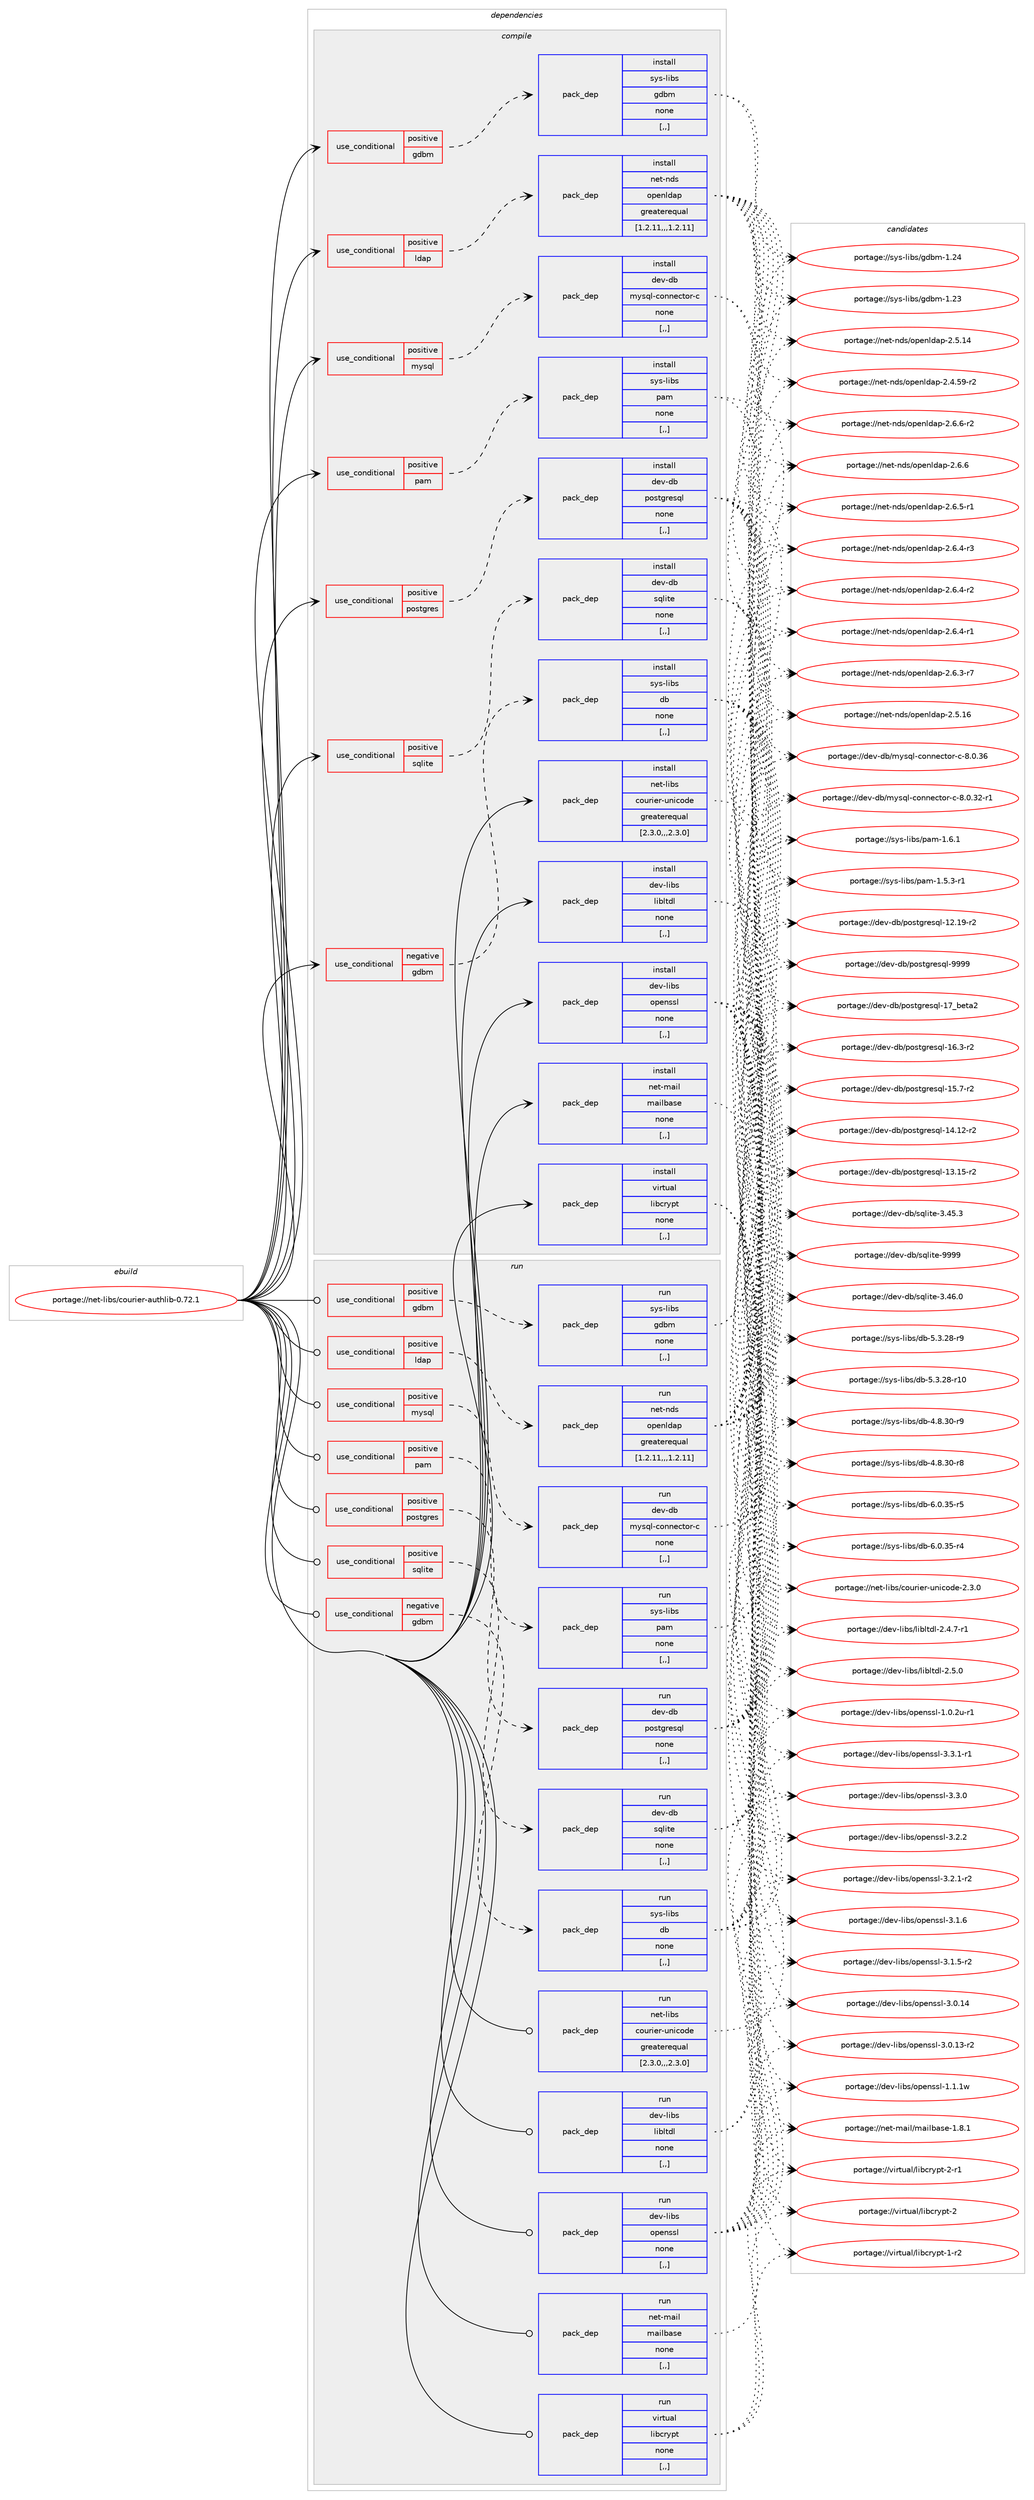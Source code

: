 digraph prolog {

# *************
# Graph options
# *************

newrank=true;
concentrate=true;
compound=true;
graph [rankdir=LR,fontname=Helvetica,fontsize=10,ranksep=1.5];#, ranksep=2.5, nodesep=0.2];
edge  [arrowhead=vee];
node  [fontname=Helvetica,fontsize=10];

# **********
# The ebuild
# **********

subgraph cluster_leftcol {
color=gray;
label=<<i>ebuild</i>>;
id [label="portage://net-libs/courier-authlib-0.72.1", color=red, width=4, href="../net-libs/courier-authlib-0.72.1.svg"];
}

# ****************
# The dependencies
# ****************

subgraph cluster_midcol {
color=gray;
label=<<i>dependencies</i>>;
subgraph cluster_compile {
fillcolor="#eeeeee";
style=filled;
label=<<i>compile</i>>;
subgraph cond93200 {
dependency357745 [label=<<TABLE BORDER="0" CELLBORDER="1" CELLSPACING="0" CELLPADDING="4"><TR><TD ROWSPAN="3" CELLPADDING="10">use_conditional</TD></TR><TR><TD>negative</TD></TR><TR><TD>gdbm</TD></TR></TABLE>>, shape=none, color=red];
subgraph pack261904 {
dependency357746 [label=<<TABLE BORDER="0" CELLBORDER="1" CELLSPACING="0" CELLPADDING="4" WIDTH="220"><TR><TD ROWSPAN="6" CELLPADDING="30">pack_dep</TD></TR><TR><TD WIDTH="110">install</TD></TR><TR><TD>sys-libs</TD></TR><TR><TD>db</TD></TR><TR><TD>none</TD></TR><TR><TD>[,,]</TD></TR></TABLE>>, shape=none, color=blue];
}
dependency357745:e -> dependency357746:w [weight=20,style="dashed",arrowhead="vee"];
}
id:e -> dependency357745:w [weight=20,style="solid",arrowhead="vee"];
subgraph cond93201 {
dependency357747 [label=<<TABLE BORDER="0" CELLBORDER="1" CELLSPACING="0" CELLPADDING="4"><TR><TD ROWSPAN="3" CELLPADDING="10">use_conditional</TD></TR><TR><TD>positive</TD></TR><TR><TD>gdbm</TD></TR></TABLE>>, shape=none, color=red];
subgraph pack261905 {
dependency357748 [label=<<TABLE BORDER="0" CELLBORDER="1" CELLSPACING="0" CELLPADDING="4" WIDTH="220"><TR><TD ROWSPAN="6" CELLPADDING="30">pack_dep</TD></TR><TR><TD WIDTH="110">install</TD></TR><TR><TD>sys-libs</TD></TR><TR><TD>gdbm</TD></TR><TR><TD>none</TD></TR><TR><TD>[,,]</TD></TR></TABLE>>, shape=none, color=blue];
}
dependency357747:e -> dependency357748:w [weight=20,style="dashed",arrowhead="vee"];
}
id:e -> dependency357747:w [weight=20,style="solid",arrowhead="vee"];
subgraph cond93202 {
dependency357749 [label=<<TABLE BORDER="0" CELLBORDER="1" CELLSPACING="0" CELLPADDING="4"><TR><TD ROWSPAN="3" CELLPADDING="10">use_conditional</TD></TR><TR><TD>positive</TD></TR><TR><TD>ldap</TD></TR></TABLE>>, shape=none, color=red];
subgraph pack261906 {
dependency357750 [label=<<TABLE BORDER="0" CELLBORDER="1" CELLSPACING="0" CELLPADDING="4" WIDTH="220"><TR><TD ROWSPAN="6" CELLPADDING="30">pack_dep</TD></TR><TR><TD WIDTH="110">install</TD></TR><TR><TD>net-nds</TD></TR><TR><TD>openldap</TD></TR><TR><TD>greaterequal</TD></TR><TR><TD>[1.2.11,,,1.2.11]</TD></TR></TABLE>>, shape=none, color=blue];
}
dependency357749:e -> dependency357750:w [weight=20,style="dashed",arrowhead="vee"];
}
id:e -> dependency357749:w [weight=20,style="solid",arrowhead="vee"];
subgraph cond93203 {
dependency357751 [label=<<TABLE BORDER="0" CELLBORDER="1" CELLSPACING="0" CELLPADDING="4"><TR><TD ROWSPAN="3" CELLPADDING="10">use_conditional</TD></TR><TR><TD>positive</TD></TR><TR><TD>mysql</TD></TR></TABLE>>, shape=none, color=red];
subgraph pack261907 {
dependency357752 [label=<<TABLE BORDER="0" CELLBORDER="1" CELLSPACING="0" CELLPADDING="4" WIDTH="220"><TR><TD ROWSPAN="6" CELLPADDING="30">pack_dep</TD></TR><TR><TD WIDTH="110">install</TD></TR><TR><TD>dev-db</TD></TR><TR><TD>mysql-connector-c</TD></TR><TR><TD>none</TD></TR><TR><TD>[,,]</TD></TR></TABLE>>, shape=none, color=blue];
}
dependency357751:e -> dependency357752:w [weight=20,style="dashed",arrowhead="vee"];
}
id:e -> dependency357751:w [weight=20,style="solid",arrowhead="vee"];
subgraph cond93204 {
dependency357753 [label=<<TABLE BORDER="0" CELLBORDER="1" CELLSPACING="0" CELLPADDING="4"><TR><TD ROWSPAN="3" CELLPADDING="10">use_conditional</TD></TR><TR><TD>positive</TD></TR><TR><TD>pam</TD></TR></TABLE>>, shape=none, color=red];
subgraph pack261908 {
dependency357754 [label=<<TABLE BORDER="0" CELLBORDER="1" CELLSPACING="0" CELLPADDING="4" WIDTH="220"><TR><TD ROWSPAN="6" CELLPADDING="30">pack_dep</TD></TR><TR><TD WIDTH="110">install</TD></TR><TR><TD>sys-libs</TD></TR><TR><TD>pam</TD></TR><TR><TD>none</TD></TR><TR><TD>[,,]</TD></TR></TABLE>>, shape=none, color=blue];
}
dependency357753:e -> dependency357754:w [weight=20,style="dashed",arrowhead="vee"];
}
id:e -> dependency357753:w [weight=20,style="solid",arrowhead="vee"];
subgraph cond93205 {
dependency357755 [label=<<TABLE BORDER="0" CELLBORDER="1" CELLSPACING="0" CELLPADDING="4"><TR><TD ROWSPAN="3" CELLPADDING="10">use_conditional</TD></TR><TR><TD>positive</TD></TR><TR><TD>postgres</TD></TR></TABLE>>, shape=none, color=red];
subgraph pack261909 {
dependency357756 [label=<<TABLE BORDER="0" CELLBORDER="1" CELLSPACING="0" CELLPADDING="4" WIDTH="220"><TR><TD ROWSPAN="6" CELLPADDING="30">pack_dep</TD></TR><TR><TD WIDTH="110">install</TD></TR><TR><TD>dev-db</TD></TR><TR><TD>postgresql</TD></TR><TR><TD>none</TD></TR><TR><TD>[,,]</TD></TR></TABLE>>, shape=none, color=blue];
}
dependency357755:e -> dependency357756:w [weight=20,style="dashed",arrowhead="vee"];
}
id:e -> dependency357755:w [weight=20,style="solid",arrowhead="vee"];
subgraph cond93206 {
dependency357757 [label=<<TABLE BORDER="0" CELLBORDER="1" CELLSPACING="0" CELLPADDING="4"><TR><TD ROWSPAN="3" CELLPADDING="10">use_conditional</TD></TR><TR><TD>positive</TD></TR><TR><TD>sqlite</TD></TR></TABLE>>, shape=none, color=red];
subgraph pack261910 {
dependency357758 [label=<<TABLE BORDER="0" CELLBORDER="1" CELLSPACING="0" CELLPADDING="4" WIDTH="220"><TR><TD ROWSPAN="6" CELLPADDING="30">pack_dep</TD></TR><TR><TD WIDTH="110">install</TD></TR><TR><TD>dev-db</TD></TR><TR><TD>sqlite</TD></TR><TR><TD>none</TD></TR><TR><TD>[,,]</TD></TR></TABLE>>, shape=none, color=blue];
}
dependency357757:e -> dependency357758:w [weight=20,style="dashed",arrowhead="vee"];
}
id:e -> dependency357757:w [weight=20,style="solid",arrowhead="vee"];
subgraph pack261911 {
dependency357759 [label=<<TABLE BORDER="0" CELLBORDER="1" CELLSPACING="0" CELLPADDING="4" WIDTH="220"><TR><TD ROWSPAN="6" CELLPADDING="30">pack_dep</TD></TR><TR><TD WIDTH="110">install</TD></TR><TR><TD>dev-libs</TD></TR><TR><TD>libltdl</TD></TR><TR><TD>none</TD></TR><TR><TD>[,,]</TD></TR></TABLE>>, shape=none, color=blue];
}
id:e -> dependency357759:w [weight=20,style="solid",arrowhead="vee"];
subgraph pack261912 {
dependency357760 [label=<<TABLE BORDER="0" CELLBORDER="1" CELLSPACING="0" CELLPADDING="4" WIDTH="220"><TR><TD ROWSPAN="6" CELLPADDING="30">pack_dep</TD></TR><TR><TD WIDTH="110">install</TD></TR><TR><TD>dev-libs</TD></TR><TR><TD>openssl</TD></TR><TR><TD>none</TD></TR><TR><TD>[,,]</TD></TR></TABLE>>, shape=none, color=blue];
}
id:e -> dependency357760:w [weight=20,style="solid",arrowhead="vee"];
subgraph pack261913 {
dependency357761 [label=<<TABLE BORDER="0" CELLBORDER="1" CELLSPACING="0" CELLPADDING="4" WIDTH="220"><TR><TD ROWSPAN="6" CELLPADDING="30">pack_dep</TD></TR><TR><TD WIDTH="110">install</TD></TR><TR><TD>net-libs</TD></TR><TR><TD>courier-unicode</TD></TR><TR><TD>greaterequal</TD></TR><TR><TD>[2.3.0,,,2.3.0]</TD></TR></TABLE>>, shape=none, color=blue];
}
id:e -> dependency357761:w [weight=20,style="solid",arrowhead="vee"];
subgraph pack261914 {
dependency357762 [label=<<TABLE BORDER="0" CELLBORDER="1" CELLSPACING="0" CELLPADDING="4" WIDTH="220"><TR><TD ROWSPAN="6" CELLPADDING="30">pack_dep</TD></TR><TR><TD WIDTH="110">install</TD></TR><TR><TD>net-mail</TD></TR><TR><TD>mailbase</TD></TR><TR><TD>none</TD></TR><TR><TD>[,,]</TD></TR></TABLE>>, shape=none, color=blue];
}
id:e -> dependency357762:w [weight=20,style="solid",arrowhead="vee"];
subgraph pack261915 {
dependency357763 [label=<<TABLE BORDER="0" CELLBORDER="1" CELLSPACING="0" CELLPADDING="4" WIDTH="220"><TR><TD ROWSPAN="6" CELLPADDING="30">pack_dep</TD></TR><TR><TD WIDTH="110">install</TD></TR><TR><TD>virtual</TD></TR><TR><TD>libcrypt</TD></TR><TR><TD>none</TD></TR><TR><TD>[,,]</TD></TR></TABLE>>, shape=none, color=blue];
}
id:e -> dependency357763:w [weight=20,style="solid",arrowhead="vee"];
}
subgraph cluster_compileandrun {
fillcolor="#eeeeee";
style=filled;
label=<<i>compile and run</i>>;
}
subgraph cluster_run {
fillcolor="#eeeeee";
style=filled;
label=<<i>run</i>>;
subgraph cond93207 {
dependency357764 [label=<<TABLE BORDER="0" CELLBORDER="1" CELLSPACING="0" CELLPADDING="4"><TR><TD ROWSPAN="3" CELLPADDING="10">use_conditional</TD></TR><TR><TD>negative</TD></TR><TR><TD>gdbm</TD></TR></TABLE>>, shape=none, color=red];
subgraph pack261916 {
dependency357765 [label=<<TABLE BORDER="0" CELLBORDER="1" CELLSPACING="0" CELLPADDING="4" WIDTH="220"><TR><TD ROWSPAN="6" CELLPADDING="30">pack_dep</TD></TR><TR><TD WIDTH="110">run</TD></TR><TR><TD>sys-libs</TD></TR><TR><TD>db</TD></TR><TR><TD>none</TD></TR><TR><TD>[,,]</TD></TR></TABLE>>, shape=none, color=blue];
}
dependency357764:e -> dependency357765:w [weight=20,style="dashed",arrowhead="vee"];
}
id:e -> dependency357764:w [weight=20,style="solid",arrowhead="odot"];
subgraph cond93208 {
dependency357766 [label=<<TABLE BORDER="0" CELLBORDER="1" CELLSPACING="0" CELLPADDING="4"><TR><TD ROWSPAN="3" CELLPADDING="10">use_conditional</TD></TR><TR><TD>positive</TD></TR><TR><TD>gdbm</TD></TR></TABLE>>, shape=none, color=red];
subgraph pack261917 {
dependency357767 [label=<<TABLE BORDER="0" CELLBORDER="1" CELLSPACING="0" CELLPADDING="4" WIDTH="220"><TR><TD ROWSPAN="6" CELLPADDING="30">pack_dep</TD></TR><TR><TD WIDTH="110">run</TD></TR><TR><TD>sys-libs</TD></TR><TR><TD>gdbm</TD></TR><TR><TD>none</TD></TR><TR><TD>[,,]</TD></TR></TABLE>>, shape=none, color=blue];
}
dependency357766:e -> dependency357767:w [weight=20,style="dashed",arrowhead="vee"];
}
id:e -> dependency357766:w [weight=20,style="solid",arrowhead="odot"];
subgraph cond93209 {
dependency357768 [label=<<TABLE BORDER="0" CELLBORDER="1" CELLSPACING="0" CELLPADDING="4"><TR><TD ROWSPAN="3" CELLPADDING="10">use_conditional</TD></TR><TR><TD>positive</TD></TR><TR><TD>ldap</TD></TR></TABLE>>, shape=none, color=red];
subgraph pack261918 {
dependency357769 [label=<<TABLE BORDER="0" CELLBORDER="1" CELLSPACING="0" CELLPADDING="4" WIDTH="220"><TR><TD ROWSPAN="6" CELLPADDING="30">pack_dep</TD></TR><TR><TD WIDTH="110">run</TD></TR><TR><TD>net-nds</TD></TR><TR><TD>openldap</TD></TR><TR><TD>greaterequal</TD></TR><TR><TD>[1.2.11,,,1.2.11]</TD></TR></TABLE>>, shape=none, color=blue];
}
dependency357768:e -> dependency357769:w [weight=20,style="dashed",arrowhead="vee"];
}
id:e -> dependency357768:w [weight=20,style="solid",arrowhead="odot"];
subgraph cond93210 {
dependency357770 [label=<<TABLE BORDER="0" CELLBORDER="1" CELLSPACING="0" CELLPADDING="4"><TR><TD ROWSPAN="3" CELLPADDING="10">use_conditional</TD></TR><TR><TD>positive</TD></TR><TR><TD>mysql</TD></TR></TABLE>>, shape=none, color=red];
subgraph pack261919 {
dependency357771 [label=<<TABLE BORDER="0" CELLBORDER="1" CELLSPACING="0" CELLPADDING="4" WIDTH="220"><TR><TD ROWSPAN="6" CELLPADDING="30">pack_dep</TD></TR><TR><TD WIDTH="110">run</TD></TR><TR><TD>dev-db</TD></TR><TR><TD>mysql-connector-c</TD></TR><TR><TD>none</TD></TR><TR><TD>[,,]</TD></TR></TABLE>>, shape=none, color=blue];
}
dependency357770:e -> dependency357771:w [weight=20,style="dashed",arrowhead="vee"];
}
id:e -> dependency357770:w [weight=20,style="solid",arrowhead="odot"];
subgraph cond93211 {
dependency357772 [label=<<TABLE BORDER="0" CELLBORDER="1" CELLSPACING="0" CELLPADDING="4"><TR><TD ROWSPAN="3" CELLPADDING="10">use_conditional</TD></TR><TR><TD>positive</TD></TR><TR><TD>pam</TD></TR></TABLE>>, shape=none, color=red];
subgraph pack261920 {
dependency357773 [label=<<TABLE BORDER="0" CELLBORDER="1" CELLSPACING="0" CELLPADDING="4" WIDTH="220"><TR><TD ROWSPAN="6" CELLPADDING="30">pack_dep</TD></TR><TR><TD WIDTH="110">run</TD></TR><TR><TD>sys-libs</TD></TR><TR><TD>pam</TD></TR><TR><TD>none</TD></TR><TR><TD>[,,]</TD></TR></TABLE>>, shape=none, color=blue];
}
dependency357772:e -> dependency357773:w [weight=20,style="dashed",arrowhead="vee"];
}
id:e -> dependency357772:w [weight=20,style="solid",arrowhead="odot"];
subgraph cond93212 {
dependency357774 [label=<<TABLE BORDER="0" CELLBORDER="1" CELLSPACING="0" CELLPADDING="4"><TR><TD ROWSPAN="3" CELLPADDING="10">use_conditional</TD></TR><TR><TD>positive</TD></TR><TR><TD>postgres</TD></TR></TABLE>>, shape=none, color=red];
subgraph pack261921 {
dependency357775 [label=<<TABLE BORDER="0" CELLBORDER="1" CELLSPACING="0" CELLPADDING="4" WIDTH="220"><TR><TD ROWSPAN="6" CELLPADDING="30">pack_dep</TD></TR><TR><TD WIDTH="110">run</TD></TR><TR><TD>dev-db</TD></TR><TR><TD>postgresql</TD></TR><TR><TD>none</TD></TR><TR><TD>[,,]</TD></TR></TABLE>>, shape=none, color=blue];
}
dependency357774:e -> dependency357775:w [weight=20,style="dashed",arrowhead="vee"];
}
id:e -> dependency357774:w [weight=20,style="solid",arrowhead="odot"];
subgraph cond93213 {
dependency357776 [label=<<TABLE BORDER="0" CELLBORDER="1" CELLSPACING="0" CELLPADDING="4"><TR><TD ROWSPAN="3" CELLPADDING="10">use_conditional</TD></TR><TR><TD>positive</TD></TR><TR><TD>sqlite</TD></TR></TABLE>>, shape=none, color=red];
subgraph pack261922 {
dependency357777 [label=<<TABLE BORDER="0" CELLBORDER="1" CELLSPACING="0" CELLPADDING="4" WIDTH="220"><TR><TD ROWSPAN="6" CELLPADDING="30">pack_dep</TD></TR><TR><TD WIDTH="110">run</TD></TR><TR><TD>dev-db</TD></TR><TR><TD>sqlite</TD></TR><TR><TD>none</TD></TR><TR><TD>[,,]</TD></TR></TABLE>>, shape=none, color=blue];
}
dependency357776:e -> dependency357777:w [weight=20,style="dashed",arrowhead="vee"];
}
id:e -> dependency357776:w [weight=20,style="solid",arrowhead="odot"];
subgraph pack261923 {
dependency357778 [label=<<TABLE BORDER="0" CELLBORDER="1" CELLSPACING="0" CELLPADDING="4" WIDTH="220"><TR><TD ROWSPAN="6" CELLPADDING="30">pack_dep</TD></TR><TR><TD WIDTH="110">run</TD></TR><TR><TD>dev-libs</TD></TR><TR><TD>libltdl</TD></TR><TR><TD>none</TD></TR><TR><TD>[,,]</TD></TR></TABLE>>, shape=none, color=blue];
}
id:e -> dependency357778:w [weight=20,style="solid",arrowhead="odot"];
subgraph pack261924 {
dependency357779 [label=<<TABLE BORDER="0" CELLBORDER="1" CELLSPACING="0" CELLPADDING="4" WIDTH="220"><TR><TD ROWSPAN="6" CELLPADDING="30">pack_dep</TD></TR><TR><TD WIDTH="110">run</TD></TR><TR><TD>dev-libs</TD></TR><TR><TD>openssl</TD></TR><TR><TD>none</TD></TR><TR><TD>[,,]</TD></TR></TABLE>>, shape=none, color=blue];
}
id:e -> dependency357779:w [weight=20,style="solid",arrowhead="odot"];
subgraph pack261925 {
dependency357780 [label=<<TABLE BORDER="0" CELLBORDER="1" CELLSPACING="0" CELLPADDING="4" WIDTH="220"><TR><TD ROWSPAN="6" CELLPADDING="30">pack_dep</TD></TR><TR><TD WIDTH="110">run</TD></TR><TR><TD>net-libs</TD></TR><TR><TD>courier-unicode</TD></TR><TR><TD>greaterequal</TD></TR><TR><TD>[2.3.0,,,2.3.0]</TD></TR></TABLE>>, shape=none, color=blue];
}
id:e -> dependency357780:w [weight=20,style="solid",arrowhead="odot"];
subgraph pack261926 {
dependency357781 [label=<<TABLE BORDER="0" CELLBORDER="1" CELLSPACING="0" CELLPADDING="4" WIDTH="220"><TR><TD ROWSPAN="6" CELLPADDING="30">pack_dep</TD></TR><TR><TD WIDTH="110">run</TD></TR><TR><TD>net-mail</TD></TR><TR><TD>mailbase</TD></TR><TR><TD>none</TD></TR><TR><TD>[,,]</TD></TR></TABLE>>, shape=none, color=blue];
}
id:e -> dependency357781:w [weight=20,style="solid",arrowhead="odot"];
subgraph pack261927 {
dependency357782 [label=<<TABLE BORDER="0" CELLBORDER="1" CELLSPACING="0" CELLPADDING="4" WIDTH="220"><TR><TD ROWSPAN="6" CELLPADDING="30">pack_dep</TD></TR><TR><TD WIDTH="110">run</TD></TR><TR><TD>virtual</TD></TR><TR><TD>libcrypt</TD></TR><TR><TD>none</TD></TR><TR><TD>[,,]</TD></TR></TABLE>>, shape=none, color=blue];
}
id:e -> dependency357782:w [weight=20,style="solid",arrowhead="odot"];
}
}

# **************
# The candidates
# **************

subgraph cluster_choices {
rank=same;
color=gray;
label=<<i>candidates</i>>;

subgraph choice261904 {
color=black;
nodesep=1;
choice11512111545108105981154710098455446484651534511453 [label="portage://sys-libs/db-6.0.35-r5", color=red, width=4,href="../sys-libs/db-6.0.35-r5.svg"];
choice11512111545108105981154710098455446484651534511452 [label="portage://sys-libs/db-6.0.35-r4", color=red, width=4,href="../sys-libs/db-6.0.35-r4.svg"];
choice11512111545108105981154710098455346514650564511457 [label="portage://sys-libs/db-5.3.28-r9", color=red, width=4,href="../sys-libs/db-5.3.28-r9.svg"];
choice1151211154510810598115471009845534651465056451144948 [label="portage://sys-libs/db-5.3.28-r10", color=red, width=4,href="../sys-libs/db-5.3.28-r10.svg"];
choice11512111545108105981154710098455246564651484511457 [label="portage://sys-libs/db-4.8.30-r9", color=red, width=4,href="../sys-libs/db-4.8.30-r9.svg"];
choice11512111545108105981154710098455246564651484511456 [label="portage://sys-libs/db-4.8.30-r8", color=red, width=4,href="../sys-libs/db-4.8.30-r8.svg"];
dependency357746:e -> choice11512111545108105981154710098455446484651534511453:w [style=dotted,weight="100"];
dependency357746:e -> choice11512111545108105981154710098455446484651534511452:w [style=dotted,weight="100"];
dependency357746:e -> choice11512111545108105981154710098455346514650564511457:w [style=dotted,weight="100"];
dependency357746:e -> choice1151211154510810598115471009845534651465056451144948:w [style=dotted,weight="100"];
dependency357746:e -> choice11512111545108105981154710098455246564651484511457:w [style=dotted,weight="100"];
dependency357746:e -> choice11512111545108105981154710098455246564651484511456:w [style=dotted,weight="100"];
}
subgraph choice261905 {
color=black;
nodesep=1;
choice115121115451081059811547103100981094549465052 [label="portage://sys-libs/gdbm-1.24", color=red, width=4,href="../sys-libs/gdbm-1.24.svg"];
choice115121115451081059811547103100981094549465051 [label="portage://sys-libs/gdbm-1.23", color=red, width=4,href="../sys-libs/gdbm-1.23.svg"];
dependency357748:e -> choice115121115451081059811547103100981094549465052:w [style=dotted,weight="100"];
dependency357748:e -> choice115121115451081059811547103100981094549465051:w [style=dotted,weight="100"];
}
subgraph choice261906 {
color=black;
nodesep=1;
choice1101011164511010011547111112101110108100971124550465446544511450 [label="portage://net-nds/openldap-2.6.6-r2", color=red, width=4,href="../net-nds/openldap-2.6.6-r2.svg"];
choice110101116451101001154711111210111010810097112455046544654 [label="portage://net-nds/openldap-2.6.6", color=red, width=4,href="../net-nds/openldap-2.6.6.svg"];
choice1101011164511010011547111112101110108100971124550465446534511449 [label="portage://net-nds/openldap-2.6.5-r1", color=red, width=4,href="../net-nds/openldap-2.6.5-r1.svg"];
choice1101011164511010011547111112101110108100971124550465446524511451 [label="portage://net-nds/openldap-2.6.4-r3", color=red, width=4,href="../net-nds/openldap-2.6.4-r3.svg"];
choice1101011164511010011547111112101110108100971124550465446524511450 [label="portage://net-nds/openldap-2.6.4-r2", color=red, width=4,href="../net-nds/openldap-2.6.4-r2.svg"];
choice1101011164511010011547111112101110108100971124550465446524511449 [label="portage://net-nds/openldap-2.6.4-r1", color=red, width=4,href="../net-nds/openldap-2.6.4-r1.svg"];
choice1101011164511010011547111112101110108100971124550465446514511455 [label="portage://net-nds/openldap-2.6.3-r7", color=red, width=4,href="../net-nds/openldap-2.6.3-r7.svg"];
choice11010111645110100115471111121011101081009711245504653464954 [label="portage://net-nds/openldap-2.5.16", color=red, width=4,href="../net-nds/openldap-2.5.16.svg"];
choice11010111645110100115471111121011101081009711245504653464952 [label="portage://net-nds/openldap-2.5.14", color=red, width=4,href="../net-nds/openldap-2.5.14.svg"];
choice110101116451101001154711111210111010810097112455046524653574511450 [label="portage://net-nds/openldap-2.4.59-r2", color=red, width=4,href="../net-nds/openldap-2.4.59-r2.svg"];
dependency357750:e -> choice1101011164511010011547111112101110108100971124550465446544511450:w [style=dotted,weight="100"];
dependency357750:e -> choice110101116451101001154711111210111010810097112455046544654:w [style=dotted,weight="100"];
dependency357750:e -> choice1101011164511010011547111112101110108100971124550465446534511449:w [style=dotted,weight="100"];
dependency357750:e -> choice1101011164511010011547111112101110108100971124550465446524511451:w [style=dotted,weight="100"];
dependency357750:e -> choice1101011164511010011547111112101110108100971124550465446524511450:w [style=dotted,weight="100"];
dependency357750:e -> choice1101011164511010011547111112101110108100971124550465446524511449:w [style=dotted,weight="100"];
dependency357750:e -> choice1101011164511010011547111112101110108100971124550465446514511455:w [style=dotted,weight="100"];
dependency357750:e -> choice11010111645110100115471111121011101081009711245504653464954:w [style=dotted,weight="100"];
dependency357750:e -> choice11010111645110100115471111121011101081009711245504653464952:w [style=dotted,weight="100"];
dependency357750:e -> choice110101116451101001154711111210111010810097112455046524653574511450:w [style=dotted,weight="100"];
}
subgraph choice261907 {
color=black;
nodesep=1;
choice100101118451009847109121115113108459911111011010199116111114459945564648465154 [label="portage://dev-db/mysql-connector-c-8.0.36", color=red, width=4,href="../dev-db/mysql-connector-c-8.0.36.svg"];
choice1001011184510098471091211151131084599111110110101991161111144599455646484651504511449 [label="portage://dev-db/mysql-connector-c-8.0.32-r1", color=red, width=4,href="../dev-db/mysql-connector-c-8.0.32-r1.svg"];
dependency357752:e -> choice100101118451009847109121115113108459911111011010199116111114459945564648465154:w [style=dotted,weight="100"];
dependency357752:e -> choice1001011184510098471091211151131084599111110110101991161111144599455646484651504511449:w [style=dotted,weight="100"];
}
subgraph choice261908 {
color=black;
nodesep=1;
choice11512111545108105981154711297109454946544649 [label="portage://sys-libs/pam-1.6.1", color=red, width=4,href="../sys-libs/pam-1.6.1.svg"];
choice115121115451081059811547112971094549465346514511449 [label="portage://sys-libs/pam-1.5.3-r1", color=red, width=4,href="../sys-libs/pam-1.5.3-r1.svg"];
dependency357754:e -> choice11512111545108105981154711297109454946544649:w [style=dotted,weight="100"];
dependency357754:e -> choice115121115451081059811547112971094549465346514511449:w [style=dotted,weight="100"];
}
subgraph choice261909 {
color=black;
nodesep=1;
choice1001011184510098471121111151161031141011151131084557575757 [label="portage://dev-db/postgresql-9999", color=red, width=4,href="../dev-db/postgresql-9999.svg"];
choice10010111845100984711211111511610311410111511310845495595981011169750 [label="portage://dev-db/postgresql-17_beta2", color=red, width=4,href="../dev-db/postgresql-17_beta2.svg"];
choice10010111845100984711211111511610311410111511310845495446514511450 [label="portage://dev-db/postgresql-16.3-r2", color=red, width=4,href="../dev-db/postgresql-16.3-r2.svg"];
choice10010111845100984711211111511610311410111511310845495346554511450 [label="portage://dev-db/postgresql-15.7-r2", color=red, width=4,href="../dev-db/postgresql-15.7-r2.svg"];
choice1001011184510098471121111151161031141011151131084549524649504511450 [label="portage://dev-db/postgresql-14.12-r2", color=red, width=4,href="../dev-db/postgresql-14.12-r2.svg"];
choice1001011184510098471121111151161031141011151131084549514649534511450 [label="portage://dev-db/postgresql-13.15-r2", color=red, width=4,href="../dev-db/postgresql-13.15-r2.svg"];
choice1001011184510098471121111151161031141011151131084549504649574511450 [label="portage://dev-db/postgresql-12.19-r2", color=red, width=4,href="../dev-db/postgresql-12.19-r2.svg"];
dependency357756:e -> choice1001011184510098471121111151161031141011151131084557575757:w [style=dotted,weight="100"];
dependency357756:e -> choice10010111845100984711211111511610311410111511310845495595981011169750:w [style=dotted,weight="100"];
dependency357756:e -> choice10010111845100984711211111511610311410111511310845495446514511450:w [style=dotted,weight="100"];
dependency357756:e -> choice10010111845100984711211111511610311410111511310845495346554511450:w [style=dotted,weight="100"];
dependency357756:e -> choice1001011184510098471121111151161031141011151131084549524649504511450:w [style=dotted,weight="100"];
dependency357756:e -> choice1001011184510098471121111151161031141011151131084549514649534511450:w [style=dotted,weight="100"];
dependency357756:e -> choice1001011184510098471121111151161031141011151131084549504649574511450:w [style=dotted,weight="100"];
}
subgraph choice261910 {
color=black;
nodesep=1;
choice1001011184510098471151131081051161014557575757 [label="portage://dev-db/sqlite-9999", color=red, width=4,href="../dev-db/sqlite-9999.svg"];
choice10010111845100984711511310810511610145514652544648 [label="portage://dev-db/sqlite-3.46.0", color=red, width=4,href="../dev-db/sqlite-3.46.0.svg"];
choice10010111845100984711511310810511610145514652534651 [label="portage://dev-db/sqlite-3.45.3", color=red, width=4,href="../dev-db/sqlite-3.45.3.svg"];
dependency357758:e -> choice1001011184510098471151131081051161014557575757:w [style=dotted,weight="100"];
dependency357758:e -> choice10010111845100984711511310810511610145514652544648:w [style=dotted,weight="100"];
dependency357758:e -> choice10010111845100984711511310810511610145514652534651:w [style=dotted,weight="100"];
}
subgraph choice261911 {
color=black;
nodesep=1;
choice10010111845108105981154710810598108116100108455046534648 [label="portage://dev-libs/libltdl-2.5.0", color=red, width=4,href="../dev-libs/libltdl-2.5.0.svg"];
choice100101118451081059811547108105981081161001084550465246554511449 [label="portage://dev-libs/libltdl-2.4.7-r1", color=red, width=4,href="../dev-libs/libltdl-2.4.7-r1.svg"];
dependency357759:e -> choice10010111845108105981154710810598108116100108455046534648:w [style=dotted,weight="100"];
dependency357759:e -> choice100101118451081059811547108105981081161001084550465246554511449:w [style=dotted,weight="100"];
}
subgraph choice261912 {
color=black;
nodesep=1;
choice1001011184510810598115471111121011101151151084551465146494511449 [label="portage://dev-libs/openssl-3.3.1-r1", color=red, width=4,href="../dev-libs/openssl-3.3.1-r1.svg"];
choice100101118451081059811547111112101110115115108455146514648 [label="portage://dev-libs/openssl-3.3.0", color=red, width=4,href="../dev-libs/openssl-3.3.0.svg"];
choice100101118451081059811547111112101110115115108455146504650 [label="portage://dev-libs/openssl-3.2.2", color=red, width=4,href="../dev-libs/openssl-3.2.2.svg"];
choice1001011184510810598115471111121011101151151084551465046494511450 [label="portage://dev-libs/openssl-3.2.1-r2", color=red, width=4,href="../dev-libs/openssl-3.2.1-r2.svg"];
choice100101118451081059811547111112101110115115108455146494654 [label="portage://dev-libs/openssl-3.1.6", color=red, width=4,href="../dev-libs/openssl-3.1.6.svg"];
choice1001011184510810598115471111121011101151151084551464946534511450 [label="portage://dev-libs/openssl-3.1.5-r2", color=red, width=4,href="../dev-libs/openssl-3.1.5-r2.svg"];
choice10010111845108105981154711111210111011511510845514648464952 [label="portage://dev-libs/openssl-3.0.14", color=red, width=4,href="../dev-libs/openssl-3.0.14.svg"];
choice100101118451081059811547111112101110115115108455146484649514511450 [label="portage://dev-libs/openssl-3.0.13-r2", color=red, width=4,href="../dev-libs/openssl-3.0.13-r2.svg"];
choice100101118451081059811547111112101110115115108454946494649119 [label="portage://dev-libs/openssl-1.1.1w", color=red, width=4,href="../dev-libs/openssl-1.1.1w.svg"];
choice1001011184510810598115471111121011101151151084549464846501174511449 [label="portage://dev-libs/openssl-1.0.2u-r1", color=red, width=4,href="../dev-libs/openssl-1.0.2u-r1.svg"];
dependency357760:e -> choice1001011184510810598115471111121011101151151084551465146494511449:w [style=dotted,weight="100"];
dependency357760:e -> choice100101118451081059811547111112101110115115108455146514648:w [style=dotted,weight="100"];
dependency357760:e -> choice100101118451081059811547111112101110115115108455146504650:w [style=dotted,weight="100"];
dependency357760:e -> choice1001011184510810598115471111121011101151151084551465046494511450:w [style=dotted,weight="100"];
dependency357760:e -> choice100101118451081059811547111112101110115115108455146494654:w [style=dotted,weight="100"];
dependency357760:e -> choice1001011184510810598115471111121011101151151084551464946534511450:w [style=dotted,weight="100"];
dependency357760:e -> choice10010111845108105981154711111210111011511510845514648464952:w [style=dotted,weight="100"];
dependency357760:e -> choice100101118451081059811547111112101110115115108455146484649514511450:w [style=dotted,weight="100"];
dependency357760:e -> choice100101118451081059811547111112101110115115108454946494649119:w [style=dotted,weight="100"];
dependency357760:e -> choice1001011184510810598115471111121011101151151084549464846501174511449:w [style=dotted,weight="100"];
}
subgraph choice261913 {
color=black;
nodesep=1;
choice110101116451081059811547991111171141051011144511711010599111100101455046514648 [label="portage://net-libs/courier-unicode-2.3.0", color=red, width=4,href="../net-libs/courier-unicode-2.3.0.svg"];
dependency357761:e -> choice110101116451081059811547991111171141051011144511711010599111100101455046514648:w [style=dotted,weight="100"];
}
subgraph choice261914 {
color=black;
nodesep=1;
choice110101116451099710510847109971051089897115101454946564649 [label="portage://net-mail/mailbase-1.8.1", color=red, width=4,href="../net-mail/mailbase-1.8.1.svg"];
dependency357762:e -> choice110101116451099710510847109971051089897115101454946564649:w [style=dotted,weight="100"];
}
subgraph choice261915 {
color=black;
nodesep=1;
choice1181051141161179710847108105989911412111211645504511449 [label="portage://virtual/libcrypt-2-r1", color=red, width=4,href="../virtual/libcrypt-2-r1.svg"];
choice118105114116117971084710810598991141211121164550 [label="portage://virtual/libcrypt-2", color=red, width=4,href="../virtual/libcrypt-2.svg"];
choice1181051141161179710847108105989911412111211645494511450 [label="portage://virtual/libcrypt-1-r2", color=red, width=4,href="../virtual/libcrypt-1-r2.svg"];
dependency357763:e -> choice1181051141161179710847108105989911412111211645504511449:w [style=dotted,weight="100"];
dependency357763:e -> choice118105114116117971084710810598991141211121164550:w [style=dotted,weight="100"];
dependency357763:e -> choice1181051141161179710847108105989911412111211645494511450:w [style=dotted,weight="100"];
}
subgraph choice261916 {
color=black;
nodesep=1;
choice11512111545108105981154710098455446484651534511453 [label="portage://sys-libs/db-6.0.35-r5", color=red, width=4,href="../sys-libs/db-6.0.35-r5.svg"];
choice11512111545108105981154710098455446484651534511452 [label="portage://sys-libs/db-6.0.35-r4", color=red, width=4,href="../sys-libs/db-6.0.35-r4.svg"];
choice11512111545108105981154710098455346514650564511457 [label="portage://sys-libs/db-5.3.28-r9", color=red, width=4,href="../sys-libs/db-5.3.28-r9.svg"];
choice1151211154510810598115471009845534651465056451144948 [label="portage://sys-libs/db-5.3.28-r10", color=red, width=4,href="../sys-libs/db-5.3.28-r10.svg"];
choice11512111545108105981154710098455246564651484511457 [label="portage://sys-libs/db-4.8.30-r9", color=red, width=4,href="../sys-libs/db-4.8.30-r9.svg"];
choice11512111545108105981154710098455246564651484511456 [label="portage://sys-libs/db-4.8.30-r8", color=red, width=4,href="../sys-libs/db-4.8.30-r8.svg"];
dependency357765:e -> choice11512111545108105981154710098455446484651534511453:w [style=dotted,weight="100"];
dependency357765:e -> choice11512111545108105981154710098455446484651534511452:w [style=dotted,weight="100"];
dependency357765:e -> choice11512111545108105981154710098455346514650564511457:w [style=dotted,weight="100"];
dependency357765:e -> choice1151211154510810598115471009845534651465056451144948:w [style=dotted,weight="100"];
dependency357765:e -> choice11512111545108105981154710098455246564651484511457:w [style=dotted,weight="100"];
dependency357765:e -> choice11512111545108105981154710098455246564651484511456:w [style=dotted,weight="100"];
}
subgraph choice261917 {
color=black;
nodesep=1;
choice115121115451081059811547103100981094549465052 [label="portage://sys-libs/gdbm-1.24", color=red, width=4,href="../sys-libs/gdbm-1.24.svg"];
choice115121115451081059811547103100981094549465051 [label="portage://sys-libs/gdbm-1.23", color=red, width=4,href="../sys-libs/gdbm-1.23.svg"];
dependency357767:e -> choice115121115451081059811547103100981094549465052:w [style=dotted,weight="100"];
dependency357767:e -> choice115121115451081059811547103100981094549465051:w [style=dotted,weight="100"];
}
subgraph choice261918 {
color=black;
nodesep=1;
choice1101011164511010011547111112101110108100971124550465446544511450 [label="portage://net-nds/openldap-2.6.6-r2", color=red, width=4,href="../net-nds/openldap-2.6.6-r2.svg"];
choice110101116451101001154711111210111010810097112455046544654 [label="portage://net-nds/openldap-2.6.6", color=red, width=4,href="../net-nds/openldap-2.6.6.svg"];
choice1101011164511010011547111112101110108100971124550465446534511449 [label="portage://net-nds/openldap-2.6.5-r1", color=red, width=4,href="../net-nds/openldap-2.6.5-r1.svg"];
choice1101011164511010011547111112101110108100971124550465446524511451 [label="portage://net-nds/openldap-2.6.4-r3", color=red, width=4,href="../net-nds/openldap-2.6.4-r3.svg"];
choice1101011164511010011547111112101110108100971124550465446524511450 [label="portage://net-nds/openldap-2.6.4-r2", color=red, width=4,href="../net-nds/openldap-2.6.4-r2.svg"];
choice1101011164511010011547111112101110108100971124550465446524511449 [label="portage://net-nds/openldap-2.6.4-r1", color=red, width=4,href="../net-nds/openldap-2.6.4-r1.svg"];
choice1101011164511010011547111112101110108100971124550465446514511455 [label="portage://net-nds/openldap-2.6.3-r7", color=red, width=4,href="../net-nds/openldap-2.6.3-r7.svg"];
choice11010111645110100115471111121011101081009711245504653464954 [label="portage://net-nds/openldap-2.5.16", color=red, width=4,href="../net-nds/openldap-2.5.16.svg"];
choice11010111645110100115471111121011101081009711245504653464952 [label="portage://net-nds/openldap-2.5.14", color=red, width=4,href="../net-nds/openldap-2.5.14.svg"];
choice110101116451101001154711111210111010810097112455046524653574511450 [label="portage://net-nds/openldap-2.4.59-r2", color=red, width=4,href="../net-nds/openldap-2.4.59-r2.svg"];
dependency357769:e -> choice1101011164511010011547111112101110108100971124550465446544511450:w [style=dotted,weight="100"];
dependency357769:e -> choice110101116451101001154711111210111010810097112455046544654:w [style=dotted,weight="100"];
dependency357769:e -> choice1101011164511010011547111112101110108100971124550465446534511449:w [style=dotted,weight="100"];
dependency357769:e -> choice1101011164511010011547111112101110108100971124550465446524511451:w [style=dotted,weight="100"];
dependency357769:e -> choice1101011164511010011547111112101110108100971124550465446524511450:w [style=dotted,weight="100"];
dependency357769:e -> choice1101011164511010011547111112101110108100971124550465446524511449:w [style=dotted,weight="100"];
dependency357769:e -> choice1101011164511010011547111112101110108100971124550465446514511455:w [style=dotted,weight="100"];
dependency357769:e -> choice11010111645110100115471111121011101081009711245504653464954:w [style=dotted,weight="100"];
dependency357769:e -> choice11010111645110100115471111121011101081009711245504653464952:w [style=dotted,weight="100"];
dependency357769:e -> choice110101116451101001154711111210111010810097112455046524653574511450:w [style=dotted,weight="100"];
}
subgraph choice261919 {
color=black;
nodesep=1;
choice100101118451009847109121115113108459911111011010199116111114459945564648465154 [label="portage://dev-db/mysql-connector-c-8.0.36", color=red, width=4,href="../dev-db/mysql-connector-c-8.0.36.svg"];
choice1001011184510098471091211151131084599111110110101991161111144599455646484651504511449 [label="portage://dev-db/mysql-connector-c-8.0.32-r1", color=red, width=4,href="../dev-db/mysql-connector-c-8.0.32-r1.svg"];
dependency357771:e -> choice100101118451009847109121115113108459911111011010199116111114459945564648465154:w [style=dotted,weight="100"];
dependency357771:e -> choice1001011184510098471091211151131084599111110110101991161111144599455646484651504511449:w [style=dotted,weight="100"];
}
subgraph choice261920 {
color=black;
nodesep=1;
choice11512111545108105981154711297109454946544649 [label="portage://sys-libs/pam-1.6.1", color=red, width=4,href="../sys-libs/pam-1.6.1.svg"];
choice115121115451081059811547112971094549465346514511449 [label="portage://sys-libs/pam-1.5.3-r1", color=red, width=4,href="../sys-libs/pam-1.5.3-r1.svg"];
dependency357773:e -> choice11512111545108105981154711297109454946544649:w [style=dotted,weight="100"];
dependency357773:e -> choice115121115451081059811547112971094549465346514511449:w [style=dotted,weight="100"];
}
subgraph choice261921 {
color=black;
nodesep=1;
choice1001011184510098471121111151161031141011151131084557575757 [label="portage://dev-db/postgresql-9999", color=red, width=4,href="../dev-db/postgresql-9999.svg"];
choice10010111845100984711211111511610311410111511310845495595981011169750 [label="portage://dev-db/postgresql-17_beta2", color=red, width=4,href="../dev-db/postgresql-17_beta2.svg"];
choice10010111845100984711211111511610311410111511310845495446514511450 [label="portage://dev-db/postgresql-16.3-r2", color=red, width=4,href="../dev-db/postgresql-16.3-r2.svg"];
choice10010111845100984711211111511610311410111511310845495346554511450 [label="portage://dev-db/postgresql-15.7-r2", color=red, width=4,href="../dev-db/postgresql-15.7-r2.svg"];
choice1001011184510098471121111151161031141011151131084549524649504511450 [label="portage://dev-db/postgresql-14.12-r2", color=red, width=4,href="../dev-db/postgresql-14.12-r2.svg"];
choice1001011184510098471121111151161031141011151131084549514649534511450 [label="portage://dev-db/postgresql-13.15-r2", color=red, width=4,href="../dev-db/postgresql-13.15-r2.svg"];
choice1001011184510098471121111151161031141011151131084549504649574511450 [label="portage://dev-db/postgresql-12.19-r2", color=red, width=4,href="../dev-db/postgresql-12.19-r2.svg"];
dependency357775:e -> choice1001011184510098471121111151161031141011151131084557575757:w [style=dotted,weight="100"];
dependency357775:e -> choice10010111845100984711211111511610311410111511310845495595981011169750:w [style=dotted,weight="100"];
dependency357775:e -> choice10010111845100984711211111511610311410111511310845495446514511450:w [style=dotted,weight="100"];
dependency357775:e -> choice10010111845100984711211111511610311410111511310845495346554511450:w [style=dotted,weight="100"];
dependency357775:e -> choice1001011184510098471121111151161031141011151131084549524649504511450:w [style=dotted,weight="100"];
dependency357775:e -> choice1001011184510098471121111151161031141011151131084549514649534511450:w [style=dotted,weight="100"];
dependency357775:e -> choice1001011184510098471121111151161031141011151131084549504649574511450:w [style=dotted,weight="100"];
}
subgraph choice261922 {
color=black;
nodesep=1;
choice1001011184510098471151131081051161014557575757 [label="portage://dev-db/sqlite-9999", color=red, width=4,href="../dev-db/sqlite-9999.svg"];
choice10010111845100984711511310810511610145514652544648 [label="portage://dev-db/sqlite-3.46.0", color=red, width=4,href="../dev-db/sqlite-3.46.0.svg"];
choice10010111845100984711511310810511610145514652534651 [label="portage://dev-db/sqlite-3.45.3", color=red, width=4,href="../dev-db/sqlite-3.45.3.svg"];
dependency357777:e -> choice1001011184510098471151131081051161014557575757:w [style=dotted,weight="100"];
dependency357777:e -> choice10010111845100984711511310810511610145514652544648:w [style=dotted,weight="100"];
dependency357777:e -> choice10010111845100984711511310810511610145514652534651:w [style=dotted,weight="100"];
}
subgraph choice261923 {
color=black;
nodesep=1;
choice10010111845108105981154710810598108116100108455046534648 [label="portage://dev-libs/libltdl-2.5.0", color=red, width=4,href="../dev-libs/libltdl-2.5.0.svg"];
choice100101118451081059811547108105981081161001084550465246554511449 [label="portage://dev-libs/libltdl-2.4.7-r1", color=red, width=4,href="../dev-libs/libltdl-2.4.7-r1.svg"];
dependency357778:e -> choice10010111845108105981154710810598108116100108455046534648:w [style=dotted,weight="100"];
dependency357778:e -> choice100101118451081059811547108105981081161001084550465246554511449:w [style=dotted,weight="100"];
}
subgraph choice261924 {
color=black;
nodesep=1;
choice1001011184510810598115471111121011101151151084551465146494511449 [label="portage://dev-libs/openssl-3.3.1-r1", color=red, width=4,href="../dev-libs/openssl-3.3.1-r1.svg"];
choice100101118451081059811547111112101110115115108455146514648 [label="portage://dev-libs/openssl-3.3.0", color=red, width=4,href="../dev-libs/openssl-3.3.0.svg"];
choice100101118451081059811547111112101110115115108455146504650 [label="portage://dev-libs/openssl-3.2.2", color=red, width=4,href="../dev-libs/openssl-3.2.2.svg"];
choice1001011184510810598115471111121011101151151084551465046494511450 [label="portage://dev-libs/openssl-3.2.1-r2", color=red, width=4,href="../dev-libs/openssl-3.2.1-r2.svg"];
choice100101118451081059811547111112101110115115108455146494654 [label="portage://dev-libs/openssl-3.1.6", color=red, width=4,href="../dev-libs/openssl-3.1.6.svg"];
choice1001011184510810598115471111121011101151151084551464946534511450 [label="portage://dev-libs/openssl-3.1.5-r2", color=red, width=4,href="../dev-libs/openssl-3.1.5-r2.svg"];
choice10010111845108105981154711111210111011511510845514648464952 [label="portage://dev-libs/openssl-3.0.14", color=red, width=4,href="../dev-libs/openssl-3.0.14.svg"];
choice100101118451081059811547111112101110115115108455146484649514511450 [label="portage://dev-libs/openssl-3.0.13-r2", color=red, width=4,href="../dev-libs/openssl-3.0.13-r2.svg"];
choice100101118451081059811547111112101110115115108454946494649119 [label="portage://dev-libs/openssl-1.1.1w", color=red, width=4,href="../dev-libs/openssl-1.1.1w.svg"];
choice1001011184510810598115471111121011101151151084549464846501174511449 [label="portage://dev-libs/openssl-1.0.2u-r1", color=red, width=4,href="../dev-libs/openssl-1.0.2u-r1.svg"];
dependency357779:e -> choice1001011184510810598115471111121011101151151084551465146494511449:w [style=dotted,weight="100"];
dependency357779:e -> choice100101118451081059811547111112101110115115108455146514648:w [style=dotted,weight="100"];
dependency357779:e -> choice100101118451081059811547111112101110115115108455146504650:w [style=dotted,weight="100"];
dependency357779:e -> choice1001011184510810598115471111121011101151151084551465046494511450:w [style=dotted,weight="100"];
dependency357779:e -> choice100101118451081059811547111112101110115115108455146494654:w [style=dotted,weight="100"];
dependency357779:e -> choice1001011184510810598115471111121011101151151084551464946534511450:w [style=dotted,weight="100"];
dependency357779:e -> choice10010111845108105981154711111210111011511510845514648464952:w [style=dotted,weight="100"];
dependency357779:e -> choice100101118451081059811547111112101110115115108455146484649514511450:w [style=dotted,weight="100"];
dependency357779:e -> choice100101118451081059811547111112101110115115108454946494649119:w [style=dotted,weight="100"];
dependency357779:e -> choice1001011184510810598115471111121011101151151084549464846501174511449:w [style=dotted,weight="100"];
}
subgraph choice261925 {
color=black;
nodesep=1;
choice110101116451081059811547991111171141051011144511711010599111100101455046514648 [label="portage://net-libs/courier-unicode-2.3.0", color=red, width=4,href="../net-libs/courier-unicode-2.3.0.svg"];
dependency357780:e -> choice110101116451081059811547991111171141051011144511711010599111100101455046514648:w [style=dotted,weight="100"];
}
subgraph choice261926 {
color=black;
nodesep=1;
choice110101116451099710510847109971051089897115101454946564649 [label="portage://net-mail/mailbase-1.8.1", color=red, width=4,href="../net-mail/mailbase-1.8.1.svg"];
dependency357781:e -> choice110101116451099710510847109971051089897115101454946564649:w [style=dotted,weight="100"];
}
subgraph choice261927 {
color=black;
nodesep=1;
choice1181051141161179710847108105989911412111211645504511449 [label="portage://virtual/libcrypt-2-r1", color=red, width=4,href="../virtual/libcrypt-2-r1.svg"];
choice118105114116117971084710810598991141211121164550 [label="portage://virtual/libcrypt-2", color=red, width=4,href="../virtual/libcrypt-2.svg"];
choice1181051141161179710847108105989911412111211645494511450 [label="portage://virtual/libcrypt-1-r2", color=red, width=4,href="../virtual/libcrypt-1-r2.svg"];
dependency357782:e -> choice1181051141161179710847108105989911412111211645504511449:w [style=dotted,weight="100"];
dependency357782:e -> choice118105114116117971084710810598991141211121164550:w [style=dotted,weight="100"];
dependency357782:e -> choice1181051141161179710847108105989911412111211645494511450:w [style=dotted,weight="100"];
}
}

}
